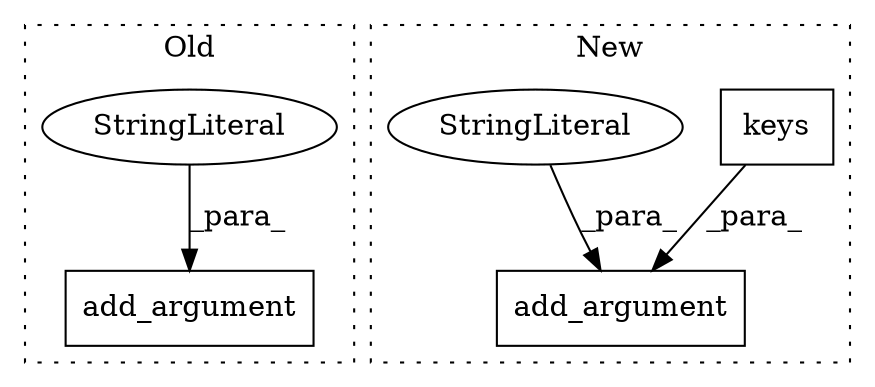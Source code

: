 digraph G {
subgraph cluster0 {
1 [label="add_argument" a="32" s="532,710" l="13,1" shape="box"];
4 [label="StringLiteral" a="45" s="701" l="9" shape="ellipse"];
label = "Old";
style="dotted";
}
subgraph cluster1 {
2 [label="keys" a="32" s="1375" l="6" shape="box"];
3 [label="add_argument" a="32" s="1298,1391" l="13,1" shape="box"];
5 [label="StringLiteral" a="45" s="1324" l="24" shape="ellipse"];
label = "New";
style="dotted";
}
2 -> 3 [label="_para_"];
4 -> 1 [label="_para_"];
5 -> 3 [label="_para_"];
}